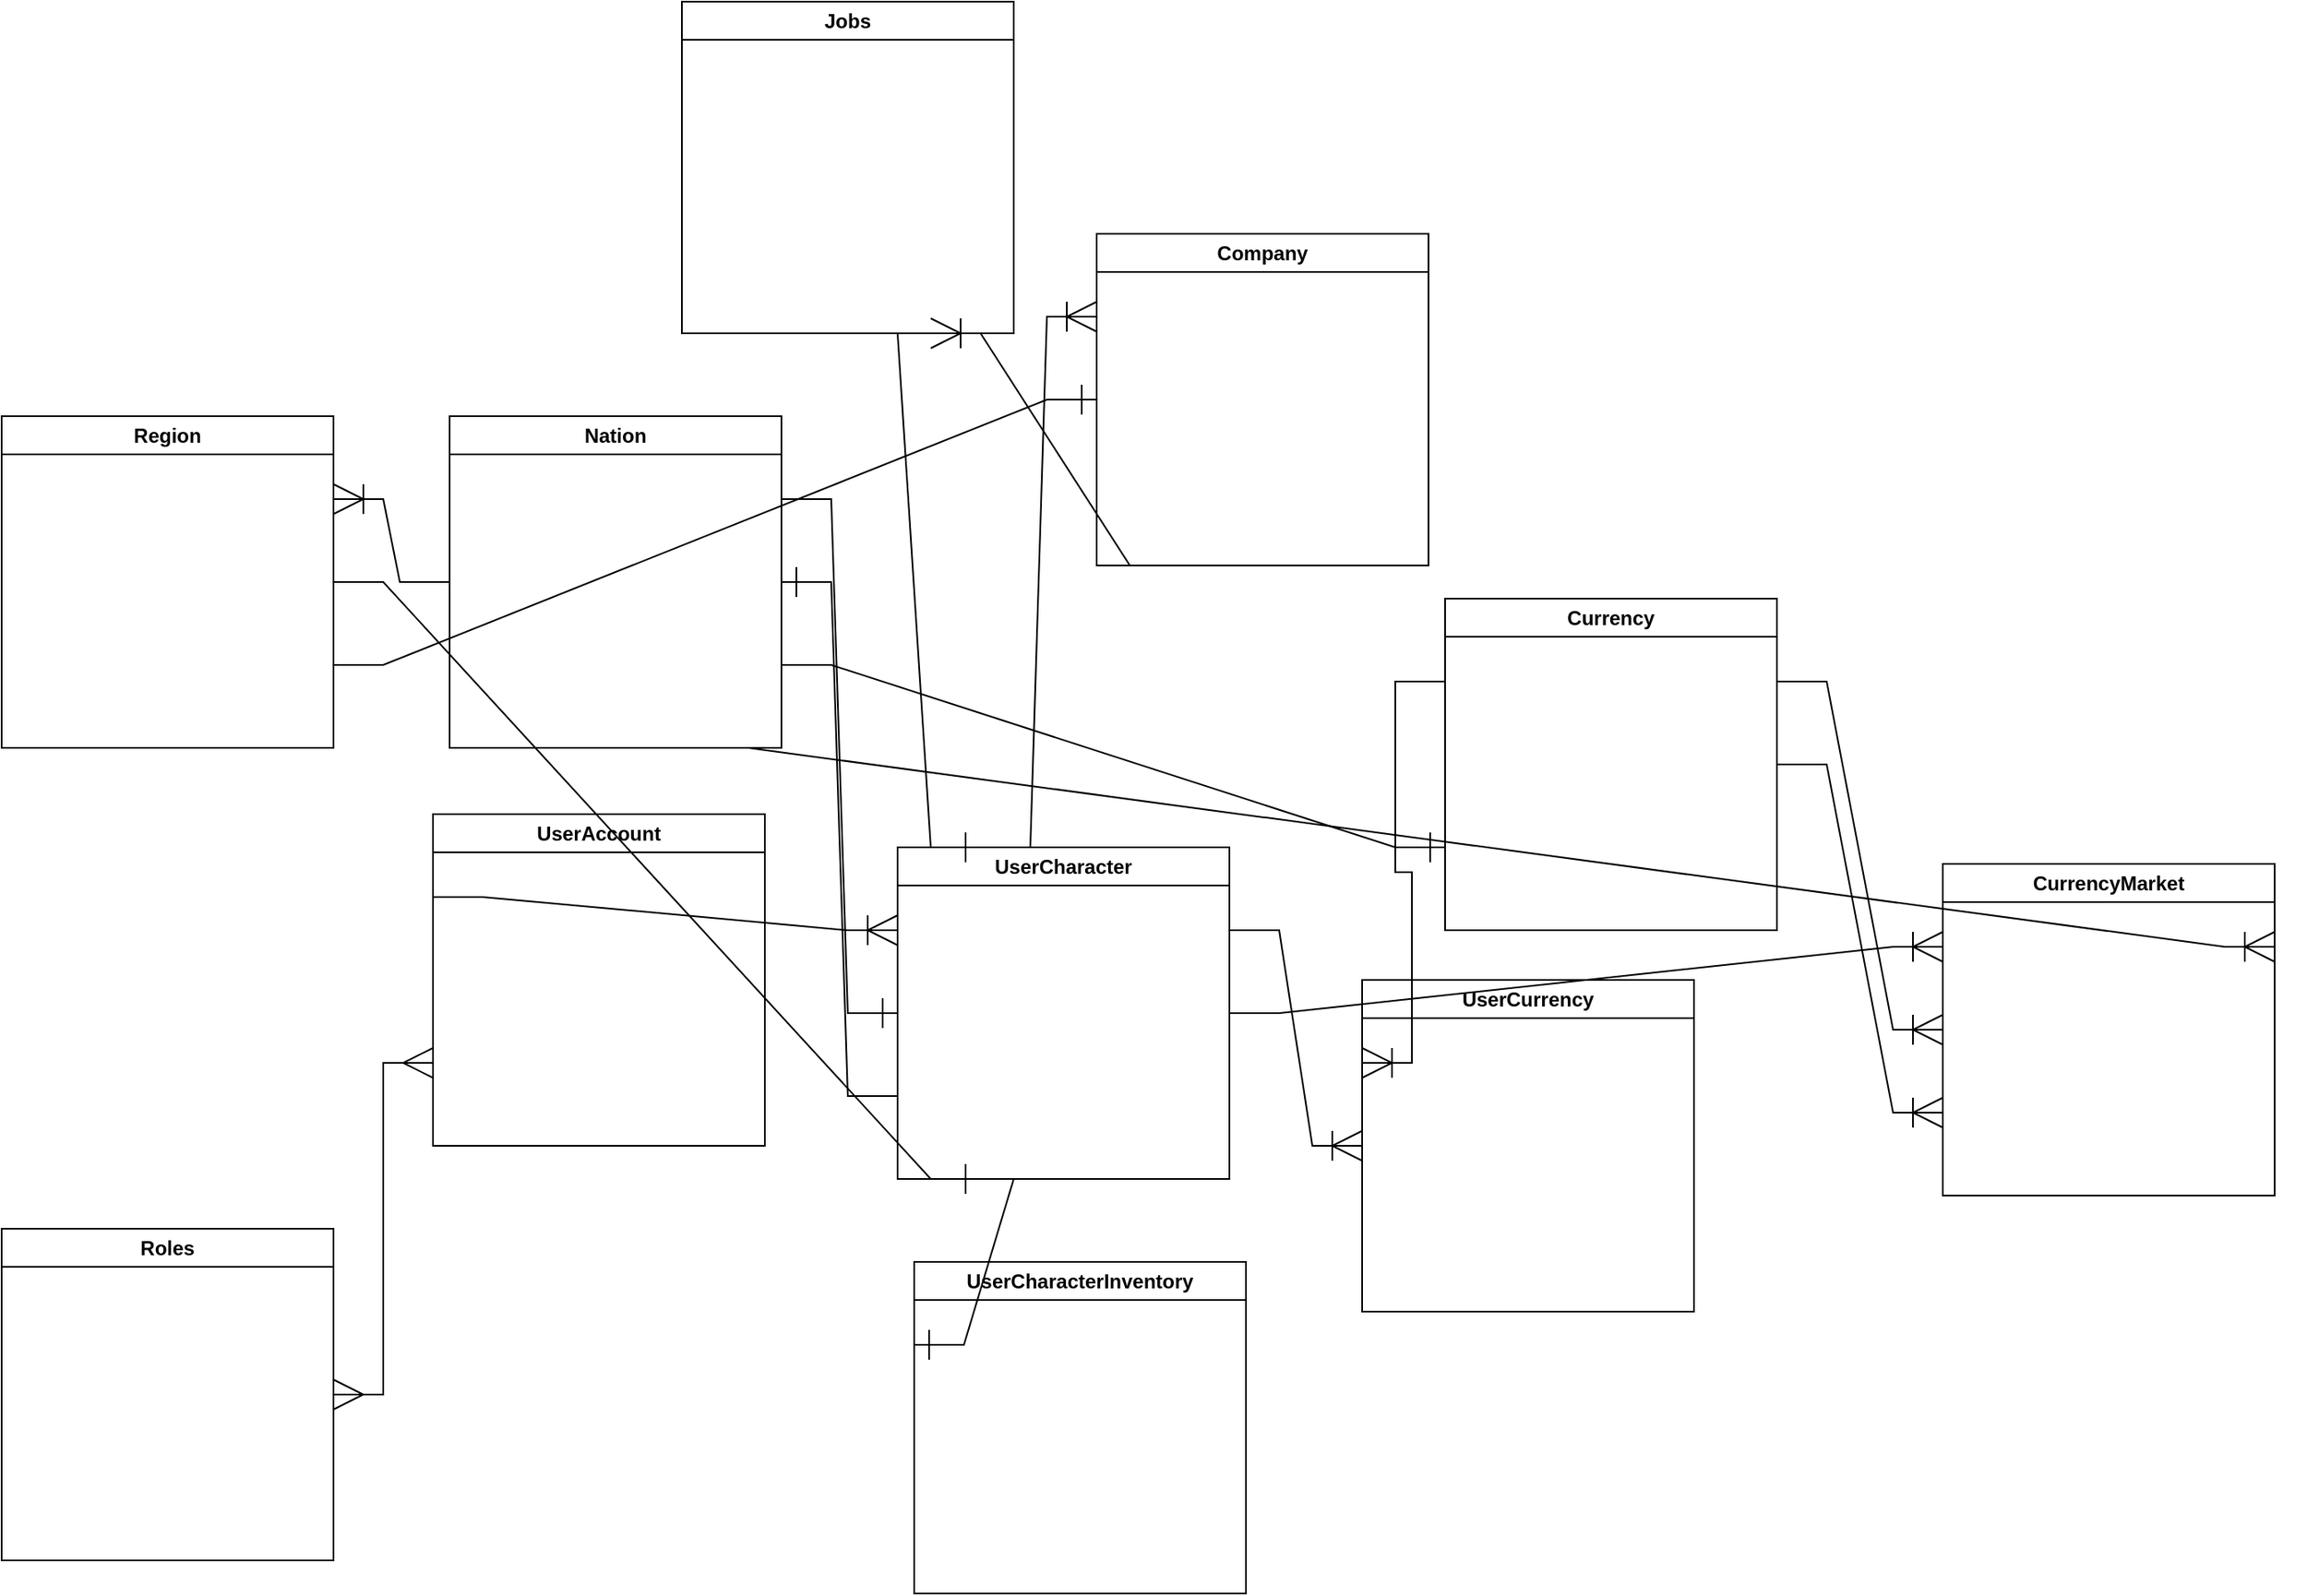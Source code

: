 <mxfile version="20.8.22" type="device"><diagram id="Hojm-cRIcZ9hno3prdGn" name="Page-1"><mxGraphModel dx="1114" dy="1715" grid="1" gridSize="10" guides="1" tooltips="1" connect="1" arrows="1" fold="1" page="1" pageScale="1" pageWidth="850" pageHeight="1100" math="0" shadow="0"><root><mxCell id="0"/><mxCell id="1" parent="0"/><mxCell id="Uen6yBsyUAteZyMcOoLf-1" value="Currency" style="swimlane;whiteSpace=wrap;html=1;" parent="1" vertex="1"><mxGeometry x="960" y="120" width="200" height="200" as="geometry"/></mxCell><mxCell id="Uen6yBsyUAteZyMcOoLf-3" value="Roles" style="swimlane;whiteSpace=wrap;html=1;" parent="1" vertex="1"><mxGeometry x="90" y="500" width="200" height="200" as="geometry"/></mxCell><mxCell id="Uen6yBsyUAteZyMcOoLf-4" value="UserCharacter" style="swimlane;whiteSpace=wrap;html=1;" parent="1" vertex="1"><mxGeometry x="630" y="270" width="200" height="200" as="geometry"/></mxCell><mxCell id="Uen6yBsyUAteZyMcOoLf-5" value="UserCurrency" style="swimlane;whiteSpace=wrap;html=1;" parent="1" vertex="1"><mxGeometry x="910" y="350" width="200" height="200" as="geometry"/></mxCell><mxCell id="Uen6yBsyUAteZyMcOoLf-6" value="UserAccount" style="swimlane;whiteSpace=wrap;html=1;" parent="1" vertex="1"><mxGeometry x="350" y="250" width="200" height="200" as="geometry"/></mxCell><mxCell id="Uen6yBsyUAteZyMcOoLf-8" value="" style="edgeStyle=entityRelationEdgeStyle;fontSize=12;html=1;endArrow=ERoneToMany;rounded=0;endSize=16;exitX=0;exitY=0.25;exitDx=0;exitDy=0;entryX=0;entryY=0.25;entryDx=0;entryDy=0;" parent="1" source="Uen6yBsyUAteZyMcOoLf-6" target="Uen6yBsyUAteZyMcOoLf-4" edge="1"><mxGeometry width="100" height="100" relative="1" as="geometry"><mxPoint x="230" y="640" as="sourcePoint"/><mxPoint x="320" y="390" as="targetPoint"/></mxGeometry></mxCell><mxCell id="Uen6yBsyUAteZyMcOoLf-9" value="" style="edgeStyle=entityRelationEdgeStyle;fontSize=12;html=1;endArrow=ERoneToMany;rounded=0;endSize=16;exitX=0;exitY=0.25;exitDx=0;exitDy=0;entryX=0;entryY=0.25;entryDx=0;entryDy=0;" parent="1" source="Uen6yBsyUAteZyMcOoLf-1" target="Uen6yBsyUAteZyMcOoLf-5" edge="1"><mxGeometry width="100" height="100" relative="1" as="geometry"><mxPoint x="200" y="650" as="sourcePoint"/><mxPoint x="330" y="400" as="targetPoint"/></mxGeometry></mxCell><mxCell id="Uen6yBsyUAteZyMcOoLf-10" value="" style="edgeStyle=entityRelationEdgeStyle;fontSize=12;html=1;endArrow=ERoneToMany;rounded=0;endSize=16;exitX=1;exitY=0.25;exitDx=0;exitDy=0;entryX=0;entryY=0.5;entryDx=0;entryDy=0;" parent="1" source="Uen6yBsyUAteZyMcOoLf-4" target="Uen6yBsyUAteZyMcOoLf-5" edge="1"><mxGeometry width="100" height="100" relative="1" as="geometry"><mxPoint x="210" y="660" as="sourcePoint"/><mxPoint x="340" y="410" as="targetPoint"/></mxGeometry></mxCell><mxCell id="Uen6yBsyUAteZyMcOoLf-13" value="" style="edgeStyle=entityRelationEdgeStyle;fontSize=12;html=1;endArrow=ERmany;startArrow=ERmany;rounded=0;endSize=16;exitX=1;exitY=0.5;exitDx=0;exitDy=0;startSize=16;entryX=0;entryY=0.75;entryDx=0;entryDy=0;" parent="1" source="Uen6yBsyUAteZyMcOoLf-3" target="Uen6yBsyUAteZyMcOoLf-6" edge="1"><mxGeometry width="100" height="100" relative="1" as="geometry"><mxPoint x="530" y="480" as="sourcePoint"/><mxPoint x="180" y="550" as="targetPoint"/></mxGeometry></mxCell><mxCell id="Uen6yBsyUAteZyMcOoLf-14" value="Nation" style="swimlane;whiteSpace=wrap;html=1;" parent="1" vertex="1"><mxGeometry x="360" y="10" width="200" height="200" as="geometry"/></mxCell><mxCell id="Uen6yBsyUAteZyMcOoLf-16" value="" style="edgeStyle=entityRelationEdgeStyle;fontSize=12;html=1;endArrow=ERone;endFill=1;rounded=0;startSize=16;endSize=16;exitX=1;exitY=0.25;exitDx=0;exitDy=0;entryX=0;entryY=0.5;entryDx=0;entryDy=0;" parent="1" source="Uen6yBsyUAteZyMcOoLf-14" target="Uen6yBsyUAteZyMcOoLf-4" edge="1"><mxGeometry x="-1" y="233" width="100" height="100" relative="1" as="geometry"><mxPoint x="150" y="390" as="sourcePoint"/><mxPoint x="250" y="290" as="targetPoint"/><mxPoint x="-230" y="193" as="offset"/></mxGeometry></mxCell><mxCell id="Uen6yBsyUAteZyMcOoLf-17" value="" style="edgeStyle=entityRelationEdgeStyle;fontSize=12;html=1;endArrow=ERone;endFill=1;rounded=0;startSize=16;endSize=16;exitX=0;exitY=0.75;exitDx=0;exitDy=0;entryX=1;entryY=0.5;entryDx=0;entryDy=0;" parent="1" source="Uen6yBsyUAteZyMcOoLf-4" target="Uen6yBsyUAteZyMcOoLf-14" edge="1"><mxGeometry x="-1" y="233" width="100" height="100" relative="1" as="geometry"><mxPoint x="560" y="70" as="sourcePoint"/><mxPoint x="650" y="360" as="targetPoint"/><mxPoint x="-230" y="193" as="offset"/></mxGeometry></mxCell><mxCell id="Jn5BYu8CrCSiT58tHVRx-1" value="Region" style="swimlane;whiteSpace=wrap;html=1;" vertex="1" parent="1"><mxGeometry x="90" y="10" width="200" height="200" as="geometry"/></mxCell><mxCell id="Jn5BYu8CrCSiT58tHVRx-2" value="" style="edgeStyle=entityRelationEdgeStyle;fontSize=12;html=1;endArrow=ERoneToMany;rounded=0;endSize=16;entryX=1;entryY=0.25;entryDx=0;entryDy=0;exitX=0;exitY=0.5;exitDx=0;exitDy=0;" edge="1" parent="1" source="Uen6yBsyUAteZyMcOoLf-14" target="Jn5BYu8CrCSiT58tHVRx-1"><mxGeometry width="100" height="100" relative="1" as="geometry"><mxPoint x="360" y="50" as="sourcePoint"/><mxPoint x="290" y="50" as="targetPoint"/></mxGeometry></mxCell><mxCell id="Jn5BYu8CrCSiT58tHVRx-3" value="" style="edgeStyle=entityRelationEdgeStyle;fontSize=12;html=1;endArrow=ERone;endFill=1;rounded=0;startSize=16;endSize=16;exitX=1;exitY=0.75;exitDx=0;exitDy=0;entryX=0;entryY=0.75;entryDx=0;entryDy=0;" edge="1" parent="1" source="Uen6yBsyUAteZyMcOoLf-14" target="Uen6yBsyUAteZyMcOoLf-1"><mxGeometry x="-1" y="233" width="100" height="100" relative="1" as="geometry"><mxPoint x="570" y="70" as="sourcePoint"/><mxPoint x="650" y="360" as="targetPoint"/><mxPoint x="-230" y="193" as="offset"/></mxGeometry></mxCell><mxCell id="Jn5BYu8CrCSiT58tHVRx-4" value="CurrencyMarket" style="swimlane;whiteSpace=wrap;html=1;startSize=23;" vertex="1" parent="1"><mxGeometry x="1260" y="280" width="200" height="200" as="geometry"/></mxCell><mxCell id="Jn5BYu8CrCSiT58tHVRx-5" value="" style="edgeStyle=entityRelationEdgeStyle;fontSize=12;html=1;endArrow=ERoneToMany;rounded=0;endSize=16;exitX=1;exitY=0.5;exitDx=0;exitDy=0;entryX=0;entryY=0.25;entryDx=0;entryDy=0;" edge="1" parent="1" source="Uen6yBsyUAteZyMcOoLf-4" target="Jn5BYu8CrCSiT58tHVRx-4"><mxGeometry width="100" height="100" relative="1" as="geometry"><mxPoint x="850" y="310" as="sourcePoint"/><mxPoint x="920" y="460" as="targetPoint"/></mxGeometry></mxCell><mxCell id="Jn5BYu8CrCSiT58tHVRx-6" value="" style="edgeStyle=entityRelationEdgeStyle;fontSize=12;html=1;endArrow=ERoneToMany;rounded=0;endSize=16;exitX=1;exitY=0.25;exitDx=0;exitDy=0;entryX=0;entryY=0.5;entryDx=0;entryDy=0;" edge="1" parent="1" source="Uen6yBsyUAteZyMcOoLf-1" target="Jn5BYu8CrCSiT58tHVRx-4"><mxGeometry width="100" height="100" relative="1" as="geometry"><mxPoint x="860" y="320" as="sourcePoint"/><mxPoint x="930" y="470" as="targetPoint"/></mxGeometry></mxCell><mxCell id="Jn5BYu8CrCSiT58tHVRx-7" value="" style="edgeStyle=entityRelationEdgeStyle;fontSize=12;html=1;endArrow=ERoneToMany;rounded=0;endSize=16;exitX=1;exitY=0.5;exitDx=0;exitDy=0;entryX=0;entryY=0.75;entryDx=0;entryDy=0;" edge="1" parent="1" source="Uen6yBsyUAteZyMcOoLf-1" target="Jn5BYu8CrCSiT58tHVRx-4"><mxGeometry width="100" height="100" relative="1" as="geometry"><mxPoint x="1170" y="180" as="sourcePoint"/><mxPoint x="1240" y="400" as="targetPoint"/></mxGeometry></mxCell><mxCell id="Jn5BYu8CrCSiT58tHVRx-8" value="" style="edgeStyle=entityRelationEdgeStyle;fontSize=12;html=1;endArrow=ERoneToMany;rounded=0;endSize=16;entryX=1;entryY=0.25;entryDx=0;entryDy=0;exitX=0.75;exitY=1;exitDx=0;exitDy=0;" edge="1" parent="1" source="Uen6yBsyUAteZyMcOoLf-14" target="Jn5BYu8CrCSiT58tHVRx-4"><mxGeometry width="100" height="100" relative="1" as="geometry"><mxPoint x="450" y="90" as="sourcePoint"/><mxPoint x="1190" y="420" as="targetPoint"/></mxGeometry></mxCell><mxCell id="Jn5BYu8CrCSiT58tHVRx-10" value="" style="edgeStyle=entityRelationEdgeStyle;fontSize=12;html=1;endArrow=ERone;endFill=1;rounded=0;startSize=16;endSize=16;exitX=1;exitY=0.5;exitDx=0;exitDy=0;entryX=0.25;entryY=1;entryDx=0;entryDy=0;" edge="1" parent="1" source="Jn5BYu8CrCSiT58tHVRx-1" target="Uen6yBsyUAteZyMcOoLf-4"><mxGeometry x="-1" y="233" width="100" height="100" relative="1" as="geometry"><mxPoint x="650" y="410" as="sourcePoint"/><mxPoint x="660" y="500" as="targetPoint"/><mxPoint x="-230" y="193" as="offset"/></mxGeometry></mxCell><mxCell id="Jn5BYu8CrCSiT58tHVRx-11" value="UserCharacterInventory" style="swimlane;whiteSpace=wrap;html=1;" vertex="1" parent="1"><mxGeometry x="640" y="520" width="200" height="200" as="geometry"/></mxCell><mxCell id="Jn5BYu8CrCSiT58tHVRx-12" value="" style="edgeStyle=entityRelationEdgeStyle;fontSize=12;html=1;endArrow=ERone;endFill=1;rounded=0;startSize=16;endSize=16;exitX=0.5;exitY=1;exitDx=0;exitDy=0;entryX=0;entryY=0.25;entryDx=0;entryDy=0;" edge="1" parent="1" source="Uen6yBsyUAteZyMcOoLf-4" target="Jn5BYu8CrCSiT58tHVRx-11"><mxGeometry x="-1" y="233" width="100" height="100" relative="1" as="geometry"><mxPoint x="570" y="70" as="sourcePoint"/><mxPoint x="650" y="360" as="targetPoint"/><mxPoint x="-230" y="193" as="offset"/></mxGeometry></mxCell><mxCell id="Jn5BYu8CrCSiT58tHVRx-13" value="Company" style="swimlane;whiteSpace=wrap;html=1;" vertex="1" parent="1"><mxGeometry x="750" y="-100" width="200" height="200" as="geometry"/></mxCell><mxCell id="Jn5BYu8CrCSiT58tHVRx-14" value="" style="edgeStyle=entityRelationEdgeStyle;fontSize=12;html=1;endArrow=ERoneToMany;rounded=0;endSize=16;exitX=0.25;exitY=0;exitDx=0;exitDy=0;entryX=0;entryY=0.25;entryDx=0;entryDy=0;" edge="1" parent="1" source="Uen6yBsyUAteZyMcOoLf-4" target="Jn5BYu8CrCSiT58tHVRx-13"><mxGeometry width="100" height="100" relative="1" as="geometry"><mxPoint x="360" y="310" as="sourcePoint"/><mxPoint x="650" y="310" as="targetPoint"/></mxGeometry></mxCell><mxCell id="Jn5BYu8CrCSiT58tHVRx-15" value="" style="edgeStyle=entityRelationEdgeStyle;fontSize=12;html=1;endArrow=ERoneToMany;rounded=0;endSize=16;exitX=0.25;exitY=1;exitDx=0;exitDy=0;entryX=0.75;entryY=1;entryDx=0;entryDy=0;" edge="1" parent="1" source="Jn5BYu8CrCSiT58tHVRx-13" target="Jn5BYu8CrCSiT58tHVRx-17"><mxGeometry width="100" height="100" relative="1" as="geometry"><mxPoint x="970" y="180" as="sourcePoint"/><mxPoint x="920" y="410" as="targetPoint"/></mxGeometry></mxCell><mxCell id="Jn5BYu8CrCSiT58tHVRx-17" value="Jobs" style="swimlane;whiteSpace=wrap;html=1;" vertex="1" parent="1"><mxGeometry x="500" y="-240" width="200" height="200" as="geometry"/></mxCell><mxCell id="Jn5BYu8CrCSiT58tHVRx-18" value="" style="edgeStyle=entityRelationEdgeStyle;fontSize=12;html=1;endArrow=ERone;endFill=1;rounded=0;startSize=16;endSize=16;exitX=0.5;exitY=1;exitDx=0;exitDy=0;entryX=0.25;entryY=0;entryDx=0;entryDy=0;" edge="1" parent="1" source="Jn5BYu8CrCSiT58tHVRx-17" target="Uen6yBsyUAteZyMcOoLf-4"><mxGeometry x="-1" y="233" width="100" height="100" relative="1" as="geometry"><mxPoint x="1160" y="110" as="sourcePoint"/><mxPoint x="1090" y="-200" as="targetPoint"/><mxPoint x="-230" y="193" as="offset"/></mxGeometry></mxCell><mxCell id="Jn5BYu8CrCSiT58tHVRx-19" value="" style="edgeStyle=entityRelationEdgeStyle;fontSize=12;html=1;endArrow=ERone;endFill=1;rounded=0;startSize=16;endSize=16;exitX=1;exitY=0.75;exitDx=0;exitDy=0;entryX=0;entryY=0.5;entryDx=0;entryDy=0;" edge="1" parent="1" source="Jn5BYu8CrCSiT58tHVRx-1" target="Jn5BYu8CrCSiT58tHVRx-13"><mxGeometry x="-1" y="233" width="100" height="100" relative="1" as="geometry"><mxPoint x="300" y="120" as="sourcePoint"/><mxPoint x="690" y="480" as="targetPoint"/><mxPoint x="-230" y="193" as="offset"/></mxGeometry></mxCell></root></mxGraphModel></diagram></mxfile>